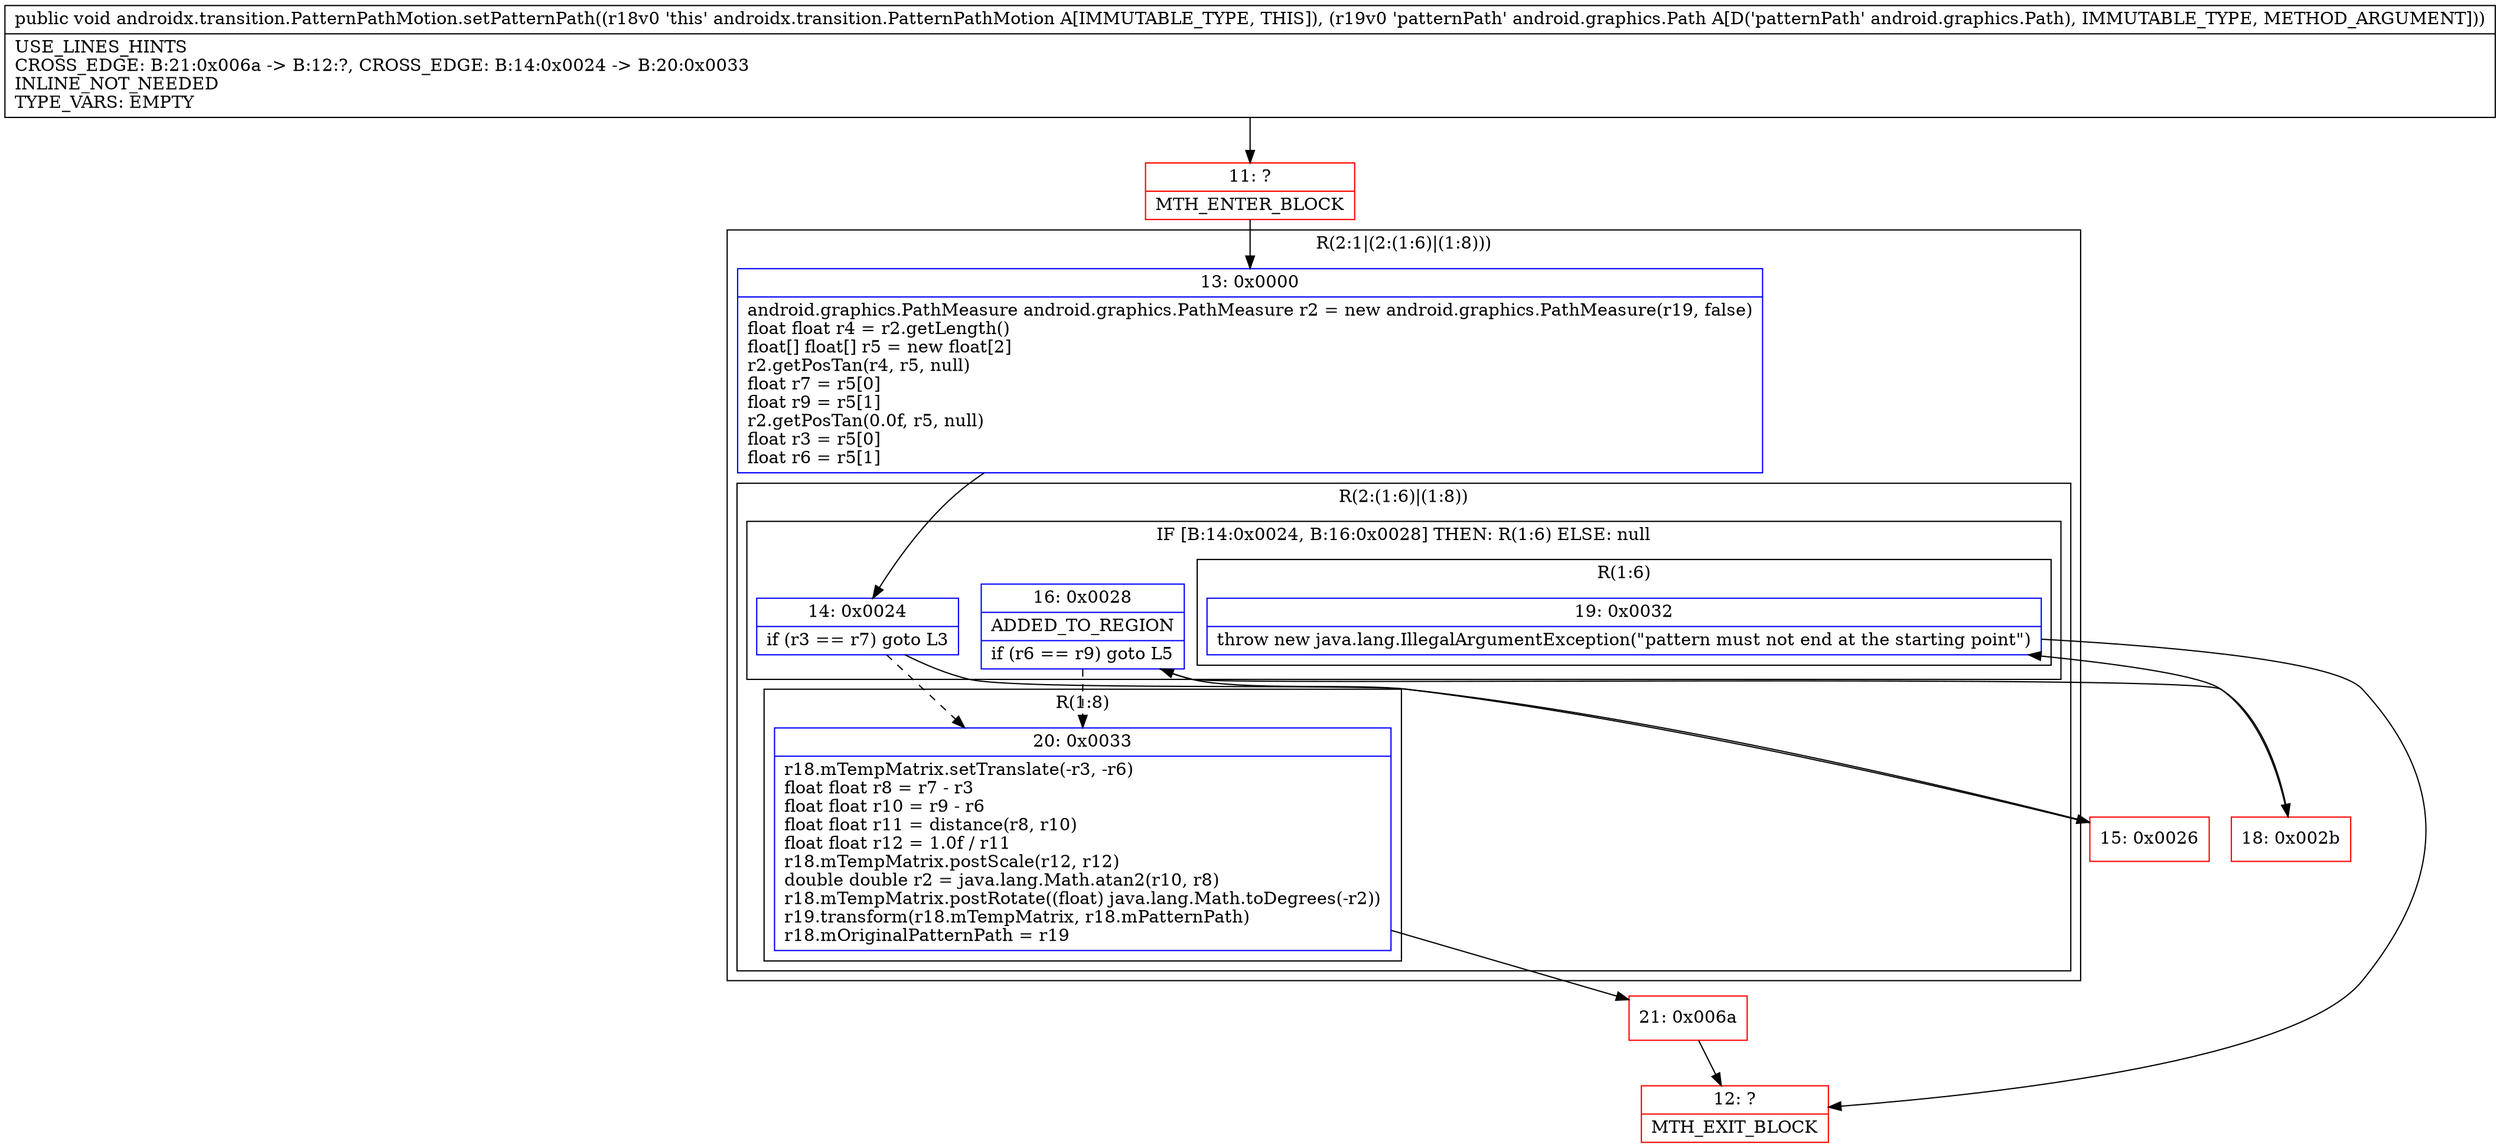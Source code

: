 digraph "CFG forandroidx.transition.PatternPathMotion.setPatternPath(Landroid\/graphics\/Path;)V" {
subgraph cluster_Region_392224717 {
label = "R(2:1|(2:(1:6)|(1:8)))";
node [shape=record,color=blue];
Node_13 [shape=record,label="{13\:\ 0x0000|android.graphics.PathMeasure android.graphics.PathMeasure r2 = new android.graphics.PathMeasure(r19, false)\lfloat float r4 = r2.getLength()\lfloat[] float[] r5 = new float[2]\lr2.getPosTan(r4, r5, null)\lfloat r7 = r5[0]\lfloat r9 = r5[1]\lr2.getPosTan(0.0f, r5, null)\lfloat r3 = r5[0]\lfloat r6 = r5[1]\l}"];
subgraph cluster_Region_2019398294 {
label = "R(2:(1:6)|(1:8))";
node [shape=record,color=blue];
subgraph cluster_IfRegion_833112836 {
label = "IF [B:14:0x0024, B:16:0x0028] THEN: R(1:6) ELSE: null";
node [shape=record,color=blue];
Node_14 [shape=record,label="{14\:\ 0x0024|if (r3 == r7) goto L3\l}"];
Node_16 [shape=record,label="{16\:\ 0x0028|ADDED_TO_REGION\l|if (r6 == r9) goto L5\l}"];
subgraph cluster_Region_913861182 {
label = "R(1:6)";
node [shape=record,color=blue];
Node_19 [shape=record,label="{19\:\ 0x0032|throw new java.lang.IllegalArgumentException(\"pattern must not end at the starting point\")\l}"];
}
}
subgraph cluster_Region_2012128280 {
label = "R(1:8)";
node [shape=record,color=blue];
Node_20 [shape=record,label="{20\:\ 0x0033|r18.mTempMatrix.setTranslate(\-r3, \-r6)\lfloat float r8 = r7 \- r3\lfloat float r10 = r9 \- r6\lfloat float r11 = distance(r8, r10)\lfloat float r12 = 1.0f \/ r11\lr18.mTempMatrix.postScale(r12, r12)\ldouble double r2 = java.lang.Math.atan2(r10, r8)\lr18.mTempMatrix.postRotate((float) java.lang.Math.toDegrees(\-r2))\lr19.transform(r18.mTempMatrix, r18.mPatternPath)\lr18.mOriginalPatternPath = r19\l}"];
}
}
}
Node_11 [shape=record,color=red,label="{11\:\ ?|MTH_ENTER_BLOCK\l}"];
Node_15 [shape=record,color=red,label="{15\:\ 0x0026}"];
Node_18 [shape=record,color=red,label="{18\:\ 0x002b}"];
Node_12 [shape=record,color=red,label="{12\:\ ?|MTH_EXIT_BLOCK\l}"];
Node_21 [shape=record,color=red,label="{21\:\ 0x006a}"];
MethodNode[shape=record,label="{public void androidx.transition.PatternPathMotion.setPatternPath((r18v0 'this' androidx.transition.PatternPathMotion A[IMMUTABLE_TYPE, THIS]), (r19v0 'patternPath' android.graphics.Path A[D('patternPath' android.graphics.Path), IMMUTABLE_TYPE, METHOD_ARGUMENT]))  | USE_LINES_HINTS\lCROSS_EDGE: B:21:0x006a \-\> B:12:?, CROSS_EDGE: B:14:0x0024 \-\> B:20:0x0033\lINLINE_NOT_NEEDED\lTYPE_VARS: EMPTY\l}"];
MethodNode -> Node_11;Node_13 -> Node_14;
Node_14 -> Node_15;
Node_14 -> Node_20[style=dashed];
Node_16 -> Node_18;
Node_16 -> Node_20[style=dashed];
Node_19 -> Node_12;
Node_20 -> Node_21;
Node_11 -> Node_13;
Node_15 -> Node_16;
Node_18 -> Node_19;
Node_21 -> Node_12;
}

